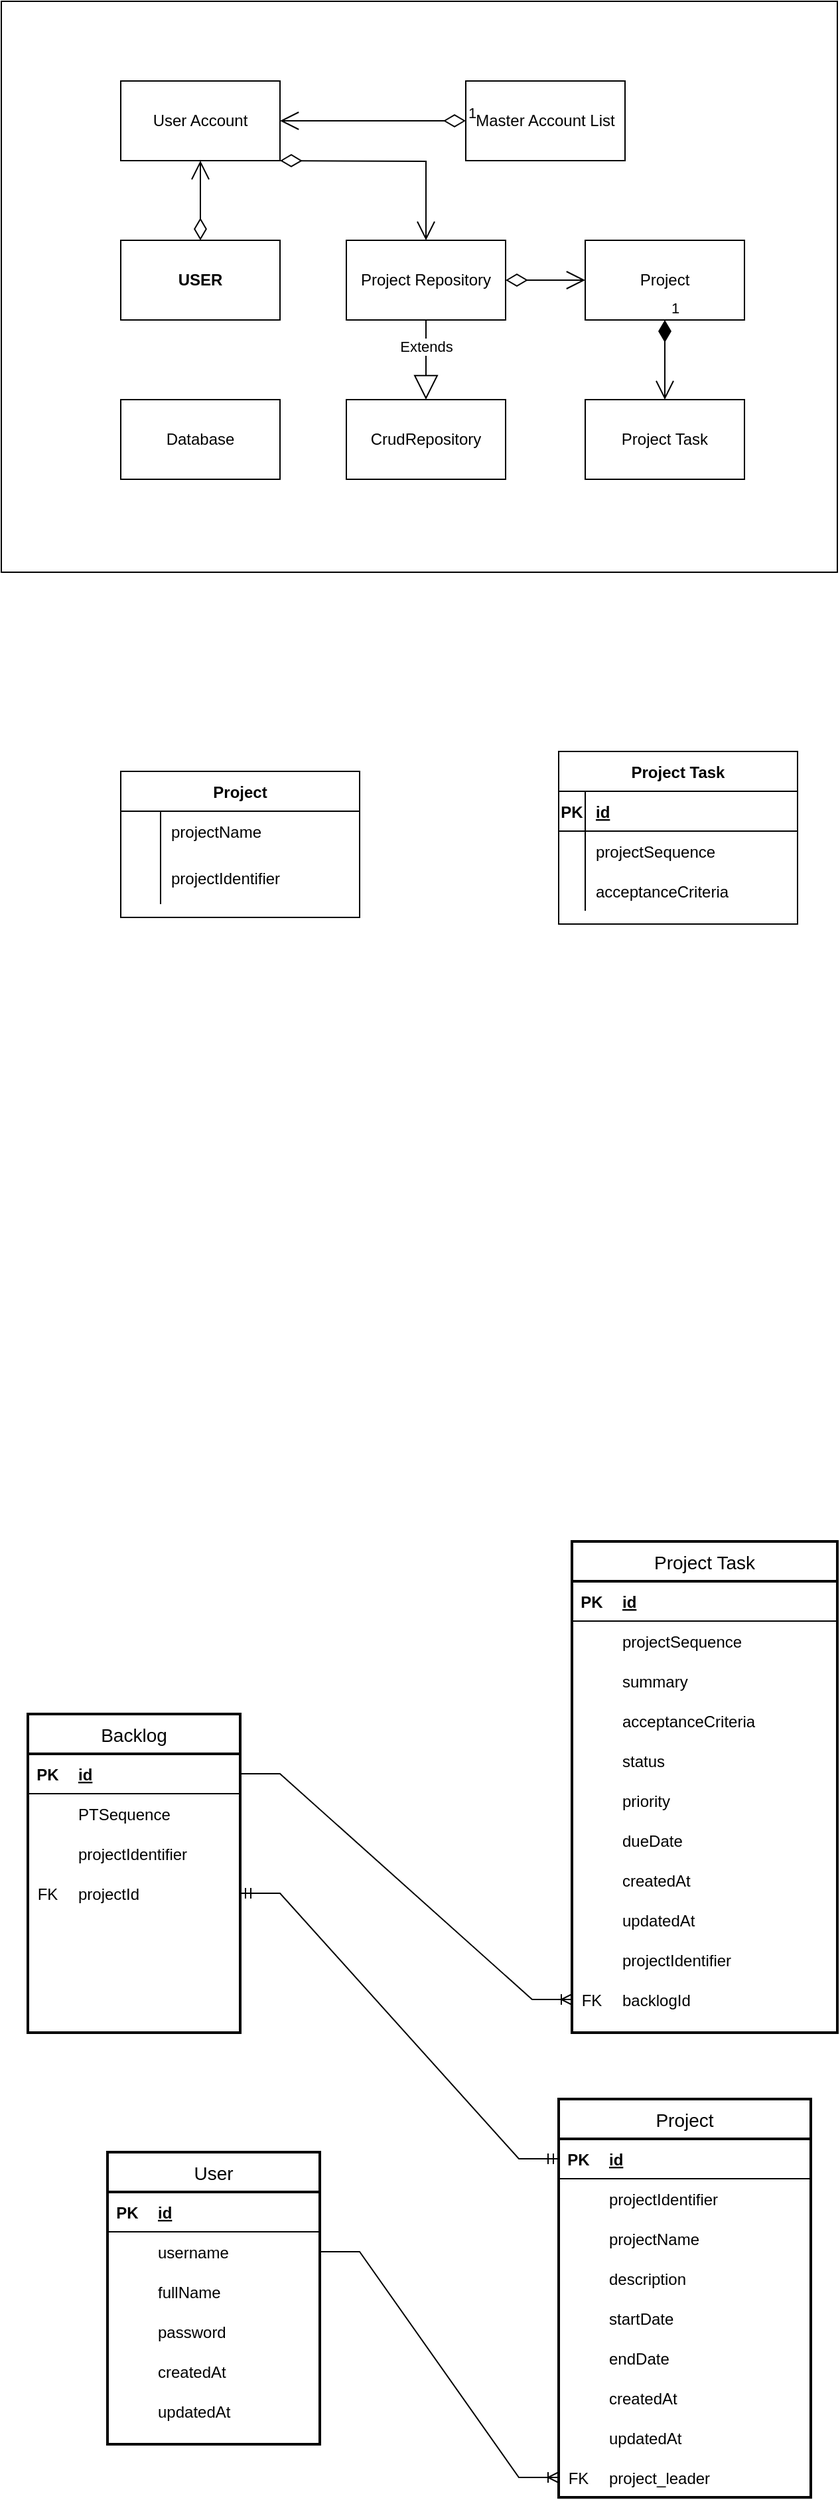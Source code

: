 <mxfile version="15.7.3" type="github">
  <diagram id="AzvWPg0awMvXNOhqUX1V" name="Page-1">
    <mxGraphModel dx="453" dy="780" grid="1" gridSize="10" guides="1" tooltips="1" connect="1" arrows="1" fold="1" page="1" pageScale="1" pageWidth="850" pageHeight="1100" math="0" shadow="0">
      <root>
        <mxCell id="0" />
        <mxCell id="1" parent="0" />
        <mxCell id="7SJsd0M3pE55qgHfErXs-65" value="Project" style="swimlane;childLayout=stackLayout;horizontal=1;startSize=30;horizontalStack=0;rounded=0;fontSize=14;fontStyle=0;strokeWidth=2;resizeParent=0;resizeLast=1;shadow=0;dashed=0;align=center;" parent="1" vertex="1">
          <mxGeometry x="1380" y="1630" width="190" height="300" as="geometry" />
        </mxCell>
        <mxCell id="7SJsd0M3pE55qgHfErXs-67" value="" style="shape=table;startSize=0;container=1;collapsible=1;childLayout=tableLayout;fixedRows=1;rowLines=0;fontStyle=0;align=center;resizeLast=1;strokeColor=none;fillColor=none;" parent="7SJsd0M3pE55qgHfErXs-65" vertex="1">
          <mxGeometry y="30" width="190" height="270" as="geometry" />
        </mxCell>
        <mxCell id="7SJsd0M3pE55qgHfErXs-3" value="" style="shape=partialRectangle;collapsible=0;dropTarget=0;pointerEvents=0;fillColor=none;top=0;left=0;bottom=1;right=0;points=[[0,0.5],[1,0.5]];portConstraint=eastwest;" parent="7SJsd0M3pE55qgHfErXs-67" vertex="1">
          <mxGeometry width="190" height="30" as="geometry" />
        </mxCell>
        <mxCell id="7SJsd0M3pE55qgHfErXs-4" value="PK" style="shape=partialRectangle;connectable=0;fillColor=none;top=0;left=0;bottom=0;right=0;fontStyle=1;overflow=hidden;" parent="7SJsd0M3pE55qgHfErXs-3" vertex="1">
          <mxGeometry width="30" height="30" as="geometry">
            <mxRectangle width="30" height="30" as="alternateBounds" />
          </mxGeometry>
        </mxCell>
        <mxCell id="7SJsd0M3pE55qgHfErXs-5" value="id" style="shape=partialRectangle;connectable=0;fillColor=none;top=0;left=0;bottom=0;right=0;align=left;spacingLeft=6;fontStyle=5;overflow=hidden;" parent="7SJsd0M3pE55qgHfErXs-3" vertex="1">
          <mxGeometry x="30" width="160" height="30" as="geometry">
            <mxRectangle width="160" height="30" as="alternateBounds" />
          </mxGeometry>
        </mxCell>
        <mxCell id="7SJsd0M3pE55qgHfErXs-71" value="" style="shape=partialRectangle;collapsible=0;dropTarget=0;pointerEvents=0;fillColor=none;top=0;left=0;bottom=0;right=0;points=[[0,0.5],[1,0.5]];portConstraint=eastwest;" parent="7SJsd0M3pE55qgHfErXs-67" vertex="1">
          <mxGeometry y="30" width="190" height="30" as="geometry" />
        </mxCell>
        <mxCell id="7SJsd0M3pE55qgHfErXs-72" value="" style="shape=partialRectangle;connectable=0;fillColor=none;top=0;left=0;bottom=0;right=0;editable=1;overflow=hidden;" parent="7SJsd0M3pE55qgHfErXs-71" vertex="1">
          <mxGeometry width="30" height="30" as="geometry">
            <mxRectangle width="30" height="30" as="alternateBounds" />
          </mxGeometry>
        </mxCell>
        <mxCell id="7SJsd0M3pE55qgHfErXs-73" value="projectIdentifier" style="shape=partialRectangle;connectable=0;fillColor=none;top=0;left=0;bottom=0;right=0;align=left;spacingLeft=6;overflow=hidden;" parent="7SJsd0M3pE55qgHfErXs-71" vertex="1">
          <mxGeometry x="30" width="160" height="30" as="geometry">
            <mxRectangle width="160" height="30" as="alternateBounds" />
          </mxGeometry>
        </mxCell>
        <mxCell id="7SJsd0M3pE55qgHfErXs-68" value="" style="shape=partialRectangle;collapsible=0;dropTarget=0;pointerEvents=0;fillColor=none;top=0;left=0;bottom=0;right=0;points=[[0,0.5],[1,0.5]];portConstraint=eastwest;" parent="7SJsd0M3pE55qgHfErXs-67" vertex="1">
          <mxGeometry y="60" width="190" height="30" as="geometry" />
        </mxCell>
        <mxCell id="7SJsd0M3pE55qgHfErXs-69" value="" style="shape=partialRectangle;connectable=0;fillColor=none;top=0;left=0;bottom=0;right=0;editable=1;overflow=hidden;" parent="7SJsd0M3pE55qgHfErXs-68" vertex="1">
          <mxGeometry width="30" height="30" as="geometry">
            <mxRectangle width="30" height="30" as="alternateBounds" />
          </mxGeometry>
        </mxCell>
        <mxCell id="7SJsd0M3pE55qgHfErXs-70" value="projectName" style="shape=partialRectangle;connectable=0;fillColor=none;top=0;left=0;bottom=0;right=0;align=left;spacingLeft=6;overflow=hidden;" parent="7SJsd0M3pE55qgHfErXs-68" vertex="1">
          <mxGeometry x="30" width="160" height="30" as="geometry">
            <mxRectangle width="160" height="30" as="alternateBounds" />
          </mxGeometry>
        </mxCell>
        <mxCell id="7SJsd0M3pE55qgHfErXs-12" value="" style="shape=partialRectangle;collapsible=0;dropTarget=0;pointerEvents=0;fillColor=none;top=0;left=0;bottom=0;right=0;points=[[0,0.5],[1,0.5]];portConstraint=eastwest;" parent="7SJsd0M3pE55qgHfErXs-67" vertex="1">
          <mxGeometry y="90" width="190" height="30" as="geometry" />
        </mxCell>
        <mxCell id="7SJsd0M3pE55qgHfErXs-13" value="" style="shape=partialRectangle;connectable=0;fillColor=none;top=0;left=0;bottom=0;right=0;editable=1;overflow=hidden;" parent="7SJsd0M3pE55qgHfErXs-12" vertex="1">
          <mxGeometry width="30" height="30" as="geometry">
            <mxRectangle width="30" height="30" as="alternateBounds" />
          </mxGeometry>
        </mxCell>
        <mxCell id="7SJsd0M3pE55qgHfErXs-14" value="description" style="shape=partialRectangle;connectable=0;fillColor=none;top=0;left=0;bottom=0;right=0;align=left;spacingLeft=6;overflow=hidden;" parent="7SJsd0M3pE55qgHfErXs-12" vertex="1">
          <mxGeometry x="30" width="160" height="30" as="geometry">
            <mxRectangle width="160" height="30" as="alternateBounds" />
          </mxGeometry>
        </mxCell>
        <mxCell id="7SJsd0M3pE55qgHfErXs-15" value="" style="shape=partialRectangle;collapsible=0;dropTarget=0;pointerEvents=0;fillColor=none;top=0;left=0;bottom=0;right=0;points=[[0,0.5],[1,0.5]];portConstraint=eastwest;" parent="7SJsd0M3pE55qgHfErXs-67" vertex="1">
          <mxGeometry y="120" width="190" height="30" as="geometry" />
        </mxCell>
        <mxCell id="7SJsd0M3pE55qgHfErXs-16" value="" style="shape=partialRectangle;connectable=0;fillColor=none;top=0;left=0;bottom=0;right=0;editable=1;overflow=hidden;" parent="7SJsd0M3pE55qgHfErXs-15" vertex="1">
          <mxGeometry width="30" height="30" as="geometry">
            <mxRectangle width="30" height="30" as="alternateBounds" />
          </mxGeometry>
        </mxCell>
        <mxCell id="7SJsd0M3pE55qgHfErXs-17" value="startDate" style="shape=partialRectangle;connectable=0;fillColor=none;top=0;left=0;bottom=0;right=0;align=left;spacingLeft=6;overflow=hidden;" parent="7SJsd0M3pE55qgHfErXs-15" vertex="1">
          <mxGeometry x="30" width="160" height="30" as="geometry">
            <mxRectangle width="160" height="30" as="alternateBounds" />
          </mxGeometry>
        </mxCell>
        <mxCell id="7SJsd0M3pE55qgHfErXs-18" value="" style="shape=partialRectangle;collapsible=0;dropTarget=0;pointerEvents=0;fillColor=none;top=0;left=0;bottom=0;right=0;points=[[0,0.5],[1,0.5]];portConstraint=eastwest;" parent="7SJsd0M3pE55qgHfErXs-67" vertex="1">
          <mxGeometry y="150" width="190" height="30" as="geometry" />
        </mxCell>
        <mxCell id="7SJsd0M3pE55qgHfErXs-19" value="" style="shape=partialRectangle;connectable=0;fillColor=none;top=0;left=0;bottom=0;right=0;editable=1;overflow=hidden;" parent="7SJsd0M3pE55qgHfErXs-18" vertex="1">
          <mxGeometry width="30" height="30" as="geometry">
            <mxRectangle width="30" height="30" as="alternateBounds" />
          </mxGeometry>
        </mxCell>
        <mxCell id="7SJsd0M3pE55qgHfErXs-20" value="endDate" style="shape=partialRectangle;connectable=0;fillColor=none;top=0;left=0;bottom=0;right=0;align=left;spacingLeft=6;overflow=hidden;" parent="7SJsd0M3pE55qgHfErXs-18" vertex="1">
          <mxGeometry x="30" width="160" height="30" as="geometry">
            <mxRectangle width="160" height="30" as="alternateBounds" />
          </mxGeometry>
        </mxCell>
        <mxCell id="7SJsd0M3pE55qgHfErXs-21" value="" style="shape=partialRectangle;collapsible=0;dropTarget=0;pointerEvents=0;fillColor=none;top=0;left=0;bottom=0;right=0;points=[[0,0.5],[1,0.5]];portConstraint=eastwest;" parent="7SJsd0M3pE55qgHfErXs-67" vertex="1">
          <mxGeometry y="180" width="190" height="30" as="geometry" />
        </mxCell>
        <mxCell id="7SJsd0M3pE55qgHfErXs-22" value="" style="shape=partialRectangle;connectable=0;fillColor=none;top=0;left=0;bottom=0;right=0;editable=1;overflow=hidden;" parent="7SJsd0M3pE55qgHfErXs-21" vertex="1">
          <mxGeometry width="30" height="30" as="geometry">
            <mxRectangle width="30" height="30" as="alternateBounds" />
          </mxGeometry>
        </mxCell>
        <mxCell id="7SJsd0M3pE55qgHfErXs-23" value="createdAt" style="shape=partialRectangle;connectable=0;fillColor=none;top=0;left=0;bottom=0;right=0;align=left;spacingLeft=6;overflow=hidden;" parent="7SJsd0M3pE55qgHfErXs-21" vertex="1">
          <mxGeometry x="30" width="160" height="30" as="geometry">
            <mxRectangle width="160" height="30" as="alternateBounds" />
          </mxGeometry>
        </mxCell>
        <mxCell id="7SJsd0M3pE55qgHfErXs-24" value="" style="shape=partialRectangle;collapsible=0;dropTarget=0;pointerEvents=0;fillColor=none;top=0;left=0;bottom=0;right=0;points=[[0,0.5],[1,0.5]];portConstraint=eastwest;" parent="7SJsd0M3pE55qgHfErXs-67" vertex="1">
          <mxGeometry y="210" width="190" height="30" as="geometry" />
        </mxCell>
        <mxCell id="7SJsd0M3pE55qgHfErXs-25" value="" style="shape=partialRectangle;connectable=0;fillColor=none;top=0;left=0;bottom=0;right=0;editable=1;overflow=hidden;" parent="7SJsd0M3pE55qgHfErXs-24" vertex="1">
          <mxGeometry width="30" height="30" as="geometry">
            <mxRectangle width="30" height="30" as="alternateBounds" />
          </mxGeometry>
        </mxCell>
        <mxCell id="7SJsd0M3pE55qgHfErXs-26" value="updatedAt" style="shape=partialRectangle;connectable=0;fillColor=none;top=0;left=0;bottom=0;right=0;align=left;spacingLeft=6;overflow=hidden;" parent="7SJsd0M3pE55qgHfErXs-24" vertex="1">
          <mxGeometry x="30" width="160" height="30" as="geometry">
            <mxRectangle width="160" height="30" as="alternateBounds" />
          </mxGeometry>
        </mxCell>
        <mxCell id="7SJsd0M3pE55qgHfErXs-136" value="" style="shape=partialRectangle;collapsible=0;dropTarget=0;pointerEvents=0;fillColor=none;top=0;left=0;bottom=0;right=0;points=[[0,0.5],[1,0.5]];portConstraint=eastwest;rounded=0;" parent="7SJsd0M3pE55qgHfErXs-67" vertex="1">
          <mxGeometry y="240" width="190" height="30" as="geometry" />
        </mxCell>
        <mxCell id="7SJsd0M3pE55qgHfErXs-137" value="FK" style="shape=partialRectangle;connectable=0;fillColor=none;top=0;left=0;bottom=0;right=0;editable=1;overflow=hidden;rounded=0;" parent="7SJsd0M3pE55qgHfErXs-136" vertex="1">
          <mxGeometry width="30" height="30" as="geometry">
            <mxRectangle width="30" height="30" as="alternateBounds" />
          </mxGeometry>
        </mxCell>
        <mxCell id="7SJsd0M3pE55qgHfErXs-138" value="project_leader" style="shape=partialRectangle;connectable=0;fillColor=none;top=0;left=0;bottom=0;right=0;align=left;spacingLeft=6;overflow=hidden;rounded=0;" parent="7SJsd0M3pE55qgHfErXs-136" vertex="1">
          <mxGeometry x="30" width="160" height="30" as="geometry">
            <mxRectangle width="160" height="30" as="alternateBounds" />
          </mxGeometry>
        </mxCell>
        <mxCell id="7SJsd0M3pE55qgHfErXs-74" value="Project Task" style="swimlane;childLayout=stackLayout;horizontal=1;startSize=30;horizontalStack=0;rounded=0;fontSize=14;fontStyle=0;strokeWidth=2;resizeParent=0;resizeLast=1;shadow=0;dashed=0;align=center;" parent="1" vertex="1">
          <mxGeometry x="1390" y="1210" width="200" height="370" as="geometry" />
        </mxCell>
        <mxCell id="7SJsd0M3pE55qgHfErXs-120" value="" style="shape=partialRectangle;collapsible=0;dropTarget=0;pointerEvents=0;fillColor=none;top=0;left=0;bottom=1;right=0;points=[[0,0.5],[1,0.5]];portConstraint=eastwest;" parent="7SJsd0M3pE55qgHfErXs-74" vertex="1">
          <mxGeometry y="30" width="200" height="30" as="geometry" />
        </mxCell>
        <mxCell id="7SJsd0M3pE55qgHfErXs-121" value="PK" style="shape=partialRectangle;connectable=0;fillColor=none;top=0;left=0;bottom=0;right=0;fontStyle=1;overflow=hidden;" parent="7SJsd0M3pE55qgHfErXs-120" vertex="1">
          <mxGeometry width="30" height="30" as="geometry">
            <mxRectangle width="30" height="30" as="alternateBounds" />
          </mxGeometry>
        </mxCell>
        <mxCell id="7SJsd0M3pE55qgHfErXs-122" value="id" style="shape=partialRectangle;connectable=0;fillColor=none;top=0;left=0;bottom=0;right=0;align=left;spacingLeft=6;fontStyle=5;overflow=hidden;" parent="7SJsd0M3pE55qgHfErXs-120" vertex="1">
          <mxGeometry x="30" width="160" height="30" as="geometry">
            <mxRectangle width="160" height="30" as="alternateBounds" />
          </mxGeometry>
        </mxCell>
        <mxCell id="7SJsd0M3pE55qgHfErXs-76" value="" style="shape=table;startSize=0;container=1;collapsible=1;childLayout=tableLayout;fixedRows=1;rowLines=0;fontStyle=0;align=center;resizeLast=1;strokeColor=none;fillColor=none;" parent="7SJsd0M3pE55qgHfErXs-74" vertex="1">
          <mxGeometry y="60" width="200" height="310" as="geometry" />
        </mxCell>
        <mxCell id="7SJsd0M3pE55qgHfErXs-77" value="" style="shape=partialRectangle;collapsible=0;dropTarget=0;pointerEvents=0;fillColor=none;top=0;left=0;bottom=0;right=0;points=[[0,0.5],[1,0.5]];portConstraint=eastwest;" parent="7SJsd0M3pE55qgHfErXs-76" vertex="1">
          <mxGeometry width="200" height="30" as="geometry" />
        </mxCell>
        <mxCell id="7SJsd0M3pE55qgHfErXs-78" value="" style="shape=partialRectangle;connectable=0;fillColor=none;top=0;left=0;bottom=0;right=0;editable=1;overflow=hidden;" parent="7SJsd0M3pE55qgHfErXs-77" vertex="1">
          <mxGeometry width="30" height="30" as="geometry">
            <mxRectangle width="30" height="30" as="alternateBounds" />
          </mxGeometry>
        </mxCell>
        <mxCell id="7SJsd0M3pE55qgHfErXs-79" value="projectSequence" style="shape=partialRectangle;connectable=0;fillColor=none;top=0;left=0;bottom=0;right=0;align=left;spacingLeft=6;overflow=hidden;" parent="7SJsd0M3pE55qgHfErXs-77" vertex="1">
          <mxGeometry x="30" width="170" height="30" as="geometry">
            <mxRectangle width="170" height="30" as="alternateBounds" />
          </mxGeometry>
        </mxCell>
        <mxCell id="7SJsd0M3pE55qgHfErXs-34" value="" style="shape=partialRectangle;collapsible=0;dropTarget=0;pointerEvents=0;fillColor=none;top=0;left=0;bottom=0;right=0;points=[[0,0.5],[1,0.5]];portConstraint=eastwest;" parent="7SJsd0M3pE55qgHfErXs-76" vertex="1">
          <mxGeometry y="30" width="200" height="30" as="geometry" />
        </mxCell>
        <mxCell id="7SJsd0M3pE55qgHfErXs-35" value="" style="shape=partialRectangle;connectable=0;fillColor=none;top=0;left=0;bottom=0;right=0;editable=1;overflow=hidden;" parent="7SJsd0M3pE55qgHfErXs-34" vertex="1">
          <mxGeometry width="30" height="30" as="geometry">
            <mxRectangle width="30" height="30" as="alternateBounds" />
          </mxGeometry>
        </mxCell>
        <mxCell id="7SJsd0M3pE55qgHfErXs-36" value="summary" style="shape=partialRectangle;connectable=0;fillColor=none;top=0;left=0;bottom=0;right=0;align=left;spacingLeft=6;overflow=hidden;" parent="7SJsd0M3pE55qgHfErXs-34" vertex="1">
          <mxGeometry x="30" width="170" height="30" as="geometry">
            <mxRectangle width="170" height="30" as="alternateBounds" />
          </mxGeometry>
        </mxCell>
        <mxCell id="7SJsd0M3pE55qgHfErXs-37" value="" style="shape=partialRectangle;collapsible=0;dropTarget=0;pointerEvents=0;fillColor=none;top=0;left=0;bottom=0;right=0;points=[[0,0.5],[1,0.5]];portConstraint=eastwest;" parent="7SJsd0M3pE55qgHfErXs-76" vertex="1">
          <mxGeometry y="60" width="200" height="30" as="geometry" />
        </mxCell>
        <mxCell id="7SJsd0M3pE55qgHfErXs-38" value="" style="shape=partialRectangle;connectable=0;fillColor=none;top=0;left=0;bottom=0;right=0;editable=1;overflow=hidden;" parent="7SJsd0M3pE55qgHfErXs-37" vertex="1">
          <mxGeometry width="30" height="30" as="geometry">
            <mxRectangle width="30" height="30" as="alternateBounds" />
          </mxGeometry>
        </mxCell>
        <mxCell id="7SJsd0M3pE55qgHfErXs-39" value="acceptanceCriteria" style="shape=partialRectangle;connectable=0;fillColor=none;top=0;left=0;bottom=0;right=0;align=left;spacingLeft=6;overflow=hidden;" parent="7SJsd0M3pE55qgHfErXs-37" vertex="1">
          <mxGeometry x="30" width="170" height="30" as="geometry">
            <mxRectangle width="170" height="30" as="alternateBounds" />
          </mxGeometry>
        </mxCell>
        <mxCell id="7SJsd0M3pE55qgHfErXs-40" value="" style="shape=partialRectangle;collapsible=0;dropTarget=0;pointerEvents=0;fillColor=none;top=0;left=0;bottom=0;right=0;points=[[0,0.5],[1,0.5]];portConstraint=eastwest;" parent="7SJsd0M3pE55qgHfErXs-76" vertex="1">
          <mxGeometry y="90" width="200" height="30" as="geometry" />
        </mxCell>
        <mxCell id="7SJsd0M3pE55qgHfErXs-41" value="" style="shape=partialRectangle;connectable=0;fillColor=none;top=0;left=0;bottom=0;right=0;editable=1;overflow=hidden;" parent="7SJsd0M3pE55qgHfErXs-40" vertex="1">
          <mxGeometry width="30" height="30" as="geometry">
            <mxRectangle width="30" height="30" as="alternateBounds" />
          </mxGeometry>
        </mxCell>
        <mxCell id="7SJsd0M3pE55qgHfErXs-42" value="status" style="shape=partialRectangle;connectable=0;fillColor=none;top=0;left=0;bottom=0;right=0;align=left;spacingLeft=6;overflow=hidden;" parent="7SJsd0M3pE55qgHfErXs-40" vertex="1">
          <mxGeometry x="30" width="170" height="30" as="geometry">
            <mxRectangle width="170" height="30" as="alternateBounds" />
          </mxGeometry>
        </mxCell>
        <mxCell id="7SJsd0M3pE55qgHfErXs-43" value="" style="shape=partialRectangle;collapsible=0;dropTarget=0;pointerEvents=0;fillColor=none;top=0;left=0;bottom=0;right=0;points=[[0,0.5],[1,0.5]];portConstraint=eastwest;" parent="7SJsd0M3pE55qgHfErXs-76" vertex="1">
          <mxGeometry y="120" width="200" height="30" as="geometry" />
        </mxCell>
        <mxCell id="7SJsd0M3pE55qgHfErXs-44" value="" style="shape=partialRectangle;connectable=0;fillColor=none;top=0;left=0;bottom=0;right=0;editable=1;overflow=hidden;" parent="7SJsd0M3pE55qgHfErXs-43" vertex="1">
          <mxGeometry width="30" height="30" as="geometry">
            <mxRectangle width="30" height="30" as="alternateBounds" />
          </mxGeometry>
        </mxCell>
        <mxCell id="7SJsd0M3pE55qgHfErXs-45" value="priority" style="shape=partialRectangle;connectable=0;fillColor=none;top=0;left=0;bottom=0;right=0;align=left;spacingLeft=6;overflow=hidden;" parent="7SJsd0M3pE55qgHfErXs-43" vertex="1">
          <mxGeometry x="30" width="170" height="30" as="geometry">
            <mxRectangle width="170" height="30" as="alternateBounds" />
          </mxGeometry>
        </mxCell>
        <mxCell id="7SJsd0M3pE55qgHfErXs-46" value="" style="shape=partialRectangle;collapsible=0;dropTarget=0;pointerEvents=0;fillColor=none;top=0;left=0;bottom=0;right=0;points=[[0,0.5],[1,0.5]];portConstraint=eastwest;" parent="7SJsd0M3pE55qgHfErXs-76" vertex="1">
          <mxGeometry y="150" width="200" height="30" as="geometry" />
        </mxCell>
        <mxCell id="7SJsd0M3pE55qgHfErXs-47" value="" style="shape=partialRectangle;connectable=0;fillColor=none;top=0;left=0;bottom=0;right=0;editable=1;overflow=hidden;" parent="7SJsd0M3pE55qgHfErXs-46" vertex="1">
          <mxGeometry width="30" height="30" as="geometry">
            <mxRectangle width="30" height="30" as="alternateBounds" />
          </mxGeometry>
        </mxCell>
        <mxCell id="7SJsd0M3pE55qgHfErXs-48" value="dueDate" style="shape=partialRectangle;connectable=0;fillColor=none;top=0;left=0;bottom=0;right=0;align=left;spacingLeft=6;overflow=hidden;" parent="7SJsd0M3pE55qgHfErXs-46" vertex="1">
          <mxGeometry x="30" width="170" height="30" as="geometry">
            <mxRectangle width="170" height="30" as="alternateBounds" />
          </mxGeometry>
        </mxCell>
        <mxCell id="7SJsd0M3pE55qgHfErXs-50" value="" style="shape=partialRectangle;collapsible=0;dropTarget=0;pointerEvents=0;fillColor=none;top=0;left=0;bottom=0;right=0;points=[[0,0.5],[1,0.5]];portConstraint=eastwest;" parent="7SJsd0M3pE55qgHfErXs-76" vertex="1">
          <mxGeometry y="180" width="200" height="30" as="geometry" />
        </mxCell>
        <mxCell id="7SJsd0M3pE55qgHfErXs-51" value="" style="shape=partialRectangle;connectable=0;fillColor=none;top=0;left=0;bottom=0;right=0;editable=1;overflow=hidden;" parent="7SJsd0M3pE55qgHfErXs-50" vertex="1">
          <mxGeometry width="30" height="30" as="geometry">
            <mxRectangle width="30" height="30" as="alternateBounds" />
          </mxGeometry>
        </mxCell>
        <mxCell id="7SJsd0M3pE55qgHfErXs-52" value="createdAt" style="shape=partialRectangle;connectable=0;fillColor=none;top=0;left=0;bottom=0;right=0;align=left;spacingLeft=6;overflow=hidden;" parent="7SJsd0M3pE55qgHfErXs-50" vertex="1">
          <mxGeometry x="30" width="170" height="30" as="geometry">
            <mxRectangle width="170" height="30" as="alternateBounds" />
          </mxGeometry>
        </mxCell>
        <mxCell id="7SJsd0M3pE55qgHfErXs-53" value="" style="shape=partialRectangle;collapsible=0;dropTarget=0;pointerEvents=0;fillColor=none;top=0;left=0;bottom=0;right=0;points=[[0,0.5],[1,0.5]];portConstraint=eastwest;" parent="7SJsd0M3pE55qgHfErXs-76" vertex="1">
          <mxGeometry y="210" width="200" height="30" as="geometry" />
        </mxCell>
        <mxCell id="7SJsd0M3pE55qgHfErXs-54" value="" style="shape=partialRectangle;connectable=0;fillColor=none;top=0;left=0;bottom=0;right=0;editable=1;overflow=hidden;" parent="7SJsd0M3pE55qgHfErXs-53" vertex="1">
          <mxGeometry width="30" height="30" as="geometry">
            <mxRectangle width="30" height="30" as="alternateBounds" />
          </mxGeometry>
        </mxCell>
        <mxCell id="7SJsd0M3pE55qgHfErXs-55" value="updatedAt" style="shape=partialRectangle;connectable=0;fillColor=none;top=0;left=0;bottom=0;right=0;align=left;spacingLeft=6;overflow=hidden;" parent="7SJsd0M3pE55qgHfErXs-53" vertex="1">
          <mxGeometry x="30" width="170" height="30" as="geometry">
            <mxRectangle width="170" height="30" as="alternateBounds" />
          </mxGeometry>
        </mxCell>
        <mxCell id="7SJsd0M3pE55qgHfErXs-59" value="" style="shape=partialRectangle;collapsible=0;dropTarget=0;pointerEvents=0;fillColor=none;top=0;left=0;bottom=0;right=0;points=[[0,0.5],[1,0.5]];portConstraint=eastwest;" parent="7SJsd0M3pE55qgHfErXs-76" vertex="1">
          <mxGeometry y="240" width="200" height="30" as="geometry" />
        </mxCell>
        <mxCell id="7SJsd0M3pE55qgHfErXs-60" value="" style="shape=partialRectangle;connectable=0;fillColor=none;top=0;left=0;bottom=0;right=0;editable=1;overflow=hidden;" parent="7SJsd0M3pE55qgHfErXs-59" vertex="1">
          <mxGeometry width="30" height="30" as="geometry">
            <mxRectangle width="30" height="30" as="alternateBounds" />
          </mxGeometry>
        </mxCell>
        <mxCell id="7SJsd0M3pE55qgHfErXs-61" value="projectIdentifier" style="shape=partialRectangle;connectable=0;fillColor=none;top=0;left=0;bottom=0;right=0;align=left;spacingLeft=6;overflow=hidden;" parent="7SJsd0M3pE55qgHfErXs-59" vertex="1">
          <mxGeometry x="30" width="170" height="30" as="geometry">
            <mxRectangle width="170" height="30" as="alternateBounds" />
          </mxGeometry>
        </mxCell>
        <mxCell id="7SJsd0M3pE55qgHfErXs-62" value="" style="shape=partialRectangle;collapsible=0;dropTarget=0;pointerEvents=0;fillColor=none;top=0;left=0;bottom=0;right=0;points=[[0,0.5],[1,0.5]];portConstraint=eastwest;" parent="7SJsd0M3pE55qgHfErXs-76" vertex="1">
          <mxGeometry y="270" width="200" height="30" as="geometry" />
        </mxCell>
        <mxCell id="7SJsd0M3pE55qgHfErXs-63" value="FK" style="shape=partialRectangle;connectable=0;fillColor=none;top=0;left=0;bottom=0;right=0;editable=1;overflow=hidden;" parent="7SJsd0M3pE55qgHfErXs-62" vertex="1">
          <mxGeometry width="30" height="30" as="geometry">
            <mxRectangle width="30" height="30" as="alternateBounds" />
          </mxGeometry>
        </mxCell>
        <mxCell id="7SJsd0M3pE55qgHfErXs-64" value="backlogId" style="shape=partialRectangle;connectable=0;fillColor=none;top=0;left=0;bottom=0;right=0;align=left;spacingLeft=6;overflow=hidden;" parent="7SJsd0M3pE55qgHfErXs-62" vertex="1">
          <mxGeometry x="30" width="170" height="30" as="geometry">
            <mxRectangle width="170" height="30" as="alternateBounds" />
          </mxGeometry>
        </mxCell>
        <mxCell id="7SJsd0M3pE55qgHfErXs-83" value="User" style="swimlane;childLayout=stackLayout;horizontal=1;startSize=30;horizontalStack=0;rounded=0;fontSize=14;fontStyle=0;strokeWidth=2;resizeParent=0;resizeLast=1;shadow=0;dashed=0;align=center;swimlaneLine=1;" parent="1" vertex="1">
          <mxGeometry x="1040" y="1670" width="160" height="220" as="geometry" />
        </mxCell>
        <mxCell id="7SJsd0M3pE55qgHfErXs-126" value="" style="shape=partialRectangle;collapsible=0;dropTarget=0;pointerEvents=0;fillColor=none;top=0;left=0;bottom=1;right=0;points=[[0,0.5],[1,0.5]];portConstraint=eastwest;" parent="7SJsd0M3pE55qgHfErXs-83" vertex="1">
          <mxGeometry y="30" width="160" height="30" as="geometry" />
        </mxCell>
        <mxCell id="7SJsd0M3pE55qgHfErXs-127" value="PK" style="shape=partialRectangle;connectable=0;fillColor=none;top=0;left=0;bottom=0;right=0;fontStyle=1;overflow=hidden;" parent="7SJsd0M3pE55qgHfErXs-126" vertex="1">
          <mxGeometry width="30" height="30" as="geometry">
            <mxRectangle width="30" height="30" as="alternateBounds" />
          </mxGeometry>
        </mxCell>
        <mxCell id="7SJsd0M3pE55qgHfErXs-128" value="id" style="shape=partialRectangle;connectable=0;fillColor=none;top=0;left=0;bottom=0;right=0;align=left;spacingLeft=6;fontStyle=5;overflow=hidden;" parent="7SJsd0M3pE55qgHfErXs-126" vertex="1">
          <mxGeometry x="30" width="160" height="30" as="geometry">
            <mxRectangle width="160" height="30" as="alternateBounds" />
          </mxGeometry>
        </mxCell>
        <mxCell id="7SJsd0M3pE55qgHfErXs-85" value="" style="shape=table;startSize=0;container=1;collapsible=1;childLayout=tableLayout;fixedRows=1;rowLines=0;fontStyle=0;align=center;resizeLast=1;strokeColor=none;fillColor=none;" parent="7SJsd0M3pE55qgHfErXs-83" vertex="1">
          <mxGeometry y="60" width="160" height="160" as="geometry" />
        </mxCell>
        <mxCell id="7SJsd0M3pE55qgHfErXs-86" value="" style="shape=partialRectangle;collapsible=0;dropTarget=0;pointerEvents=0;fillColor=none;top=0;left=0;bottom=0;right=0;points=[[0,0.5],[1,0.5]];portConstraint=eastwest;" parent="7SJsd0M3pE55qgHfErXs-85" vertex="1">
          <mxGeometry width="160" height="30" as="geometry" />
        </mxCell>
        <mxCell id="7SJsd0M3pE55qgHfErXs-87" value="" style="shape=partialRectangle;connectable=0;fillColor=none;top=0;left=0;bottom=0;right=0;editable=1;overflow=hidden;" parent="7SJsd0M3pE55qgHfErXs-86" vertex="1">
          <mxGeometry width="30" height="30" as="geometry">
            <mxRectangle width="30" height="30" as="alternateBounds" />
          </mxGeometry>
        </mxCell>
        <mxCell id="7SJsd0M3pE55qgHfErXs-88" value="username" style="shape=partialRectangle;connectable=0;fillColor=none;top=0;left=0;bottom=0;right=0;align=left;spacingLeft=6;overflow=hidden;" parent="7SJsd0M3pE55qgHfErXs-86" vertex="1">
          <mxGeometry x="30" width="130" height="30" as="geometry">
            <mxRectangle width="130" height="30" as="alternateBounds" />
          </mxGeometry>
        </mxCell>
        <mxCell id="7SJsd0M3pE55qgHfErXs-90" value="" style="shape=partialRectangle;collapsible=0;dropTarget=0;pointerEvents=0;fillColor=none;top=0;left=0;bottom=0;right=0;points=[[0,0.5],[1,0.5]];portConstraint=eastwest;" parent="7SJsd0M3pE55qgHfErXs-85" vertex="1">
          <mxGeometry y="30" width="160" height="30" as="geometry" />
        </mxCell>
        <mxCell id="7SJsd0M3pE55qgHfErXs-91" value="" style="shape=partialRectangle;connectable=0;fillColor=none;top=0;left=0;bottom=0;right=0;editable=1;overflow=hidden;" parent="7SJsd0M3pE55qgHfErXs-90" vertex="1">
          <mxGeometry width="30" height="30" as="geometry">
            <mxRectangle width="30" height="30" as="alternateBounds" />
          </mxGeometry>
        </mxCell>
        <mxCell id="7SJsd0M3pE55qgHfErXs-92" value="fullName" style="shape=partialRectangle;connectable=0;fillColor=none;top=0;left=0;bottom=0;right=0;align=left;spacingLeft=6;overflow=hidden;" parent="7SJsd0M3pE55qgHfErXs-90" vertex="1">
          <mxGeometry x="30" width="130" height="30" as="geometry">
            <mxRectangle width="130" height="30" as="alternateBounds" />
          </mxGeometry>
        </mxCell>
        <mxCell id="7SJsd0M3pE55qgHfErXs-93" value="" style="shape=partialRectangle;collapsible=0;dropTarget=0;pointerEvents=0;fillColor=none;top=0;left=0;bottom=0;right=0;points=[[0,0.5],[1,0.5]];portConstraint=eastwest;" parent="7SJsd0M3pE55qgHfErXs-85" vertex="1">
          <mxGeometry y="60" width="160" height="30" as="geometry" />
        </mxCell>
        <mxCell id="7SJsd0M3pE55qgHfErXs-94" value="" style="shape=partialRectangle;connectable=0;fillColor=none;top=0;left=0;bottom=0;right=0;editable=1;overflow=hidden;" parent="7SJsd0M3pE55qgHfErXs-93" vertex="1">
          <mxGeometry width="30" height="30" as="geometry">
            <mxRectangle width="30" height="30" as="alternateBounds" />
          </mxGeometry>
        </mxCell>
        <mxCell id="7SJsd0M3pE55qgHfErXs-95" value="password" style="shape=partialRectangle;connectable=0;fillColor=none;top=0;left=0;bottom=0;right=0;align=left;spacingLeft=6;overflow=hidden;" parent="7SJsd0M3pE55qgHfErXs-93" vertex="1">
          <mxGeometry x="30" width="130" height="30" as="geometry">
            <mxRectangle width="130" height="30" as="alternateBounds" />
          </mxGeometry>
        </mxCell>
        <mxCell id="7SJsd0M3pE55qgHfErXs-96" value="" style="shape=partialRectangle;collapsible=0;dropTarget=0;pointerEvents=0;fillColor=none;top=0;left=0;bottom=0;right=0;points=[[0,0.5],[1,0.5]];portConstraint=eastwest;" parent="7SJsd0M3pE55qgHfErXs-85" vertex="1">
          <mxGeometry y="90" width="160" height="30" as="geometry" />
        </mxCell>
        <mxCell id="7SJsd0M3pE55qgHfErXs-97" value="" style="shape=partialRectangle;connectable=0;fillColor=none;top=0;left=0;bottom=0;right=0;editable=1;overflow=hidden;" parent="7SJsd0M3pE55qgHfErXs-96" vertex="1">
          <mxGeometry width="30" height="30" as="geometry">
            <mxRectangle width="30" height="30" as="alternateBounds" />
          </mxGeometry>
        </mxCell>
        <mxCell id="7SJsd0M3pE55qgHfErXs-98" value="createdAt" style="shape=partialRectangle;connectable=0;fillColor=none;top=0;left=0;bottom=0;right=0;align=left;spacingLeft=6;overflow=hidden;" parent="7SJsd0M3pE55qgHfErXs-96" vertex="1">
          <mxGeometry x="30" width="130" height="30" as="geometry">
            <mxRectangle width="130" height="30" as="alternateBounds" />
          </mxGeometry>
        </mxCell>
        <mxCell id="7SJsd0M3pE55qgHfErXs-99" value="" style="shape=partialRectangle;collapsible=0;dropTarget=0;pointerEvents=0;fillColor=none;top=0;left=0;bottom=0;right=0;points=[[0,0.5],[1,0.5]];portConstraint=eastwest;" parent="7SJsd0M3pE55qgHfErXs-85" vertex="1">
          <mxGeometry y="120" width="160" height="30" as="geometry" />
        </mxCell>
        <mxCell id="7SJsd0M3pE55qgHfErXs-100" value="" style="shape=partialRectangle;connectable=0;fillColor=none;top=0;left=0;bottom=0;right=0;editable=1;overflow=hidden;" parent="7SJsd0M3pE55qgHfErXs-99" vertex="1">
          <mxGeometry width="30" height="30" as="geometry">
            <mxRectangle width="30" height="30" as="alternateBounds" />
          </mxGeometry>
        </mxCell>
        <mxCell id="7SJsd0M3pE55qgHfErXs-101" value="updatedAt" style="shape=partialRectangle;connectable=0;fillColor=none;top=0;left=0;bottom=0;right=0;align=left;spacingLeft=6;overflow=hidden;" parent="7SJsd0M3pE55qgHfErXs-99" vertex="1">
          <mxGeometry x="30" width="130" height="30" as="geometry">
            <mxRectangle width="130" height="30" as="alternateBounds" />
          </mxGeometry>
        </mxCell>
        <mxCell id="7SJsd0M3pE55qgHfErXs-102" value="Backlog" style="swimlane;childLayout=stackLayout;horizontal=1;startSize=30;horizontalStack=0;rounded=0;fontSize=14;fontStyle=0;strokeWidth=2;resizeParent=0;resizeLast=1;shadow=0;dashed=0;align=center;" parent="1" vertex="1">
          <mxGeometry x="980" y="1340" width="160" height="240" as="geometry" />
        </mxCell>
        <mxCell id="7SJsd0M3pE55qgHfErXs-123" value="" style="shape=partialRectangle;collapsible=0;dropTarget=0;pointerEvents=0;fillColor=none;top=0;left=0;bottom=1;right=0;points=[[0,0.5],[1,0.5]];portConstraint=eastwest;" parent="7SJsd0M3pE55qgHfErXs-102" vertex="1">
          <mxGeometry y="30" width="160" height="30" as="geometry" />
        </mxCell>
        <mxCell id="7SJsd0M3pE55qgHfErXs-124" value="PK" style="shape=partialRectangle;connectable=0;fillColor=none;top=0;left=0;bottom=0;right=0;fontStyle=1;overflow=hidden;" parent="7SJsd0M3pE55qgHfErXs-123" vertex="1">
          <mxGeometry width="30" height="30" as="geometry">
            <mxRectangle width="30" height="30" as="alternateBounds" />
          </mxGeometry>
        </mxCell>
        <mxCell id="7SJsd0M3pE55qgHfErXs-125" value="id" style="shape=partialRectangle;connectable=0;fillColor=none;top=0;left=0;bottom=0;right=0;align=left;spacingLeft=6;fontStyle=5;overflow=hidden;" parent="7SJsd0M3pE55qgHfErXs-123" vertex="1">
          <mxGeometry x="30" width="160" height="30" as="geometry">
            <mxRectangle width="160" height="30" as="alternateBounds" />
          </mxGeometry>
        </mxCell>
        <mxCell id="7SJsd0M3pE55qgHfErXs-104" value="" style="shape=table;startSize=0;container=1;collapsible=1;childLayout=tableLayout;fixedRows=1;rowLines=0;fontStyle=0;align=center;resizeLast=1;strokeColor=none;fillColor=none;" parent="7SJsd0M3pE55qgHfErXs-102" vertex="1">
          <mxGeometry y="60" width="160" height="180" as="geometry" />
        </mxCell>
        <mxCell id="7SJsd0M3pE55qgHfErXs-105" value="" style="shape=partialRectangle;collapsible=0;dropTarget=0;pointerEvents=0;fillColor=none;top=0;left=0;bottom=0;right=0;points=[[0,0.5],[1,0.5]];portConstraint=eastwest;" parent="7SJsd0M3pE55qgHfErXs-104" vertex="1">
          <mxGeometry width="160" height="30" as="geometry" />
        </mxCell>
        <mxCell id="7SJsd0M3pE55qgHfErXs-106" value="" style="shape=partialRectangle;connectable=0;fillColor=none;top=0;left=0;bottom=0;right=0;editable=1;overflow=hidden;" parent="7SJsd0M3pE55qgHfErXs-105" vertex="1">
          <mxGeometry width="30" height="30" as="geometry">
            <mxRectangle width="30" height="30" as="alternateBounds" />
          </mxGeometry>
        </mxCell>
        <mxCell id="7SJsd0M3pE55qgHfErXs-107" value="PTSequence" style="shape=partialRectangle;connectable=0;fillColor=none;top=0;left=0;bottom=0;right=0;align=left;spacingLeft=6;overflow=hidden;" parent="7SJsd0M3pE55qgHfErXs-105" vertex="1">
          <mxGeometry x="30" width="130" height="30" as="geometry">
            <mxRectangle width="130" height="30" as="alternateBounds" />
          </mxGeometry>
        </mxCell>
        <mxCell id="7SJsd0M3pE55qgHfErXs-108" value="" style="shape=partialRectangle;collapsible=0;dropTarget=0;pointerEvents=0;fillColor=none;top=0;left=0;bottom=0;right=0;points=[[0,0.5],[1,0.5]];portConstraint=eastwest;" parent="7SJsd0M3pE55qgHfErXs-104" vertex="1">
          <mxGeometry y="30" width="160" height="30" as="geometry" />
        </mxCell>
        <mxCell id="7SJsd0M3pE55qgHfErXs-109" value="" style="shape=partialRectangle;connectable=0;fillColor=none;top=0;left=0;bottom=0;right=0;editable=1;overflow=hidden;" parent="7SJsd0M3pE55qgHfErXs-108" vertex="1">
          <mxGeometry width="30" height="30" as="geometry">
            <mxRectangle width="30" height="30" as="alternateBounds" />
          </mxGeometry>
        </mxCell>
        <mxCell id="7SJsd0M3pE55qgHfErXs-110" value="projectIdentifier" style="shape=partialRectangle;connectable=0;fillColor=none;top=0;left=0;bottom=0;right=0;align=left;spacingLeft=6;overflow=hidden;" parent="7SJsd0M3pE55qgHfErXs-108" vertex="1">
          <mxGeometry x="30" width="130" height="30" as="geometry">
            <mxRectangle width="130" height="30" as="alternateBounds" />
          </mxGeometry>
        </mxCell>
        <mxCell id="7SJsd0M3pE55qgHfErXs-111" value="" style="shape=partialRectangle;collapsible=0;dropTarget=0;pointerEvents=0;fillColor=none;top=0;left=0;bottom=0;right=0;points=[[0,0.5],[1,0.5]];portConstraint=eastwest;" parent="7SJsd0M3pE55qgHfErXs-104" vertex="1">
          <mxGeometry y="60" width="160" height="30" as="geometry" />
        </mxCell>
        <mxCell id="7SJsd0M3pE55qgHfErXs-112" value="FK" style="shape=partialRectangle;connectable=0;fillColor=none;top=0;left=0;bottom=0;right=0;editable=1;overflow=hidden;" parent="7SJsd0M3pE55qgHfErXs-111" vertex="1">
          <mxGeometry width="30" height="30" as="geometry">
            <mxRectangle width="30" height="30" as="alternateBounds" />
          </mxGeometry>
        </mxCell>
        <mxCell id="7SJsd0M3pE55qgHfErXs-113" value="projectId" style="shape=partialRectangle;connectable=0;fillColor=none;top=0;left=0;bottom=0;right=0;align=left;spacingLeft=6;overflow=hidden;" parent="7SJsd0M3pE55qgHfErXs-111" vertex="1">
          <mxGeometry x="30" width="130" height="30" as="geometry">
            <mxRectangle width="130" height="30" as="alternateBounds" />
          </mxGeometry>
        </mxCell>
        <mxCell id="7SJsd0M3pE55qgHfErXs-114" value="" style="shape=partialRectangle;collapsible=0;dropTarget=0;pointerEvents=0;fillColor=none;top=0;left=0;bottom=0;right=0;points=[[0,0.5],[1,0.5]];portConstraint=eastwest;" parent="7SJsd0M3pE55qgHfErXs-104" vertex="1">
          <mxGeometry y="90" width="160" height="30" as="geometry" />
        </mxCell>
        <mxCell id="7SJsd0M3pE55qgHfErXs-115" value="" style="shape=partialRectangle;connectable=0;fillColor=none;top=0;left=0;bottom=0;right=0;editable=1;overflow=hidden;" parent="7SJsd0M3pE55qgHfErXs-114" vertex="1">
          <mxGeometry width="30" height="30" as="geometry">
            <mxRectangle width="30" height="30" as="alternateBounds" />
          </mxGeometry>
        </mxCell>
        <mxCell id="7SJsd0M3pE55qgHfErXs-116" value="" style="shape=partialRectangle;connectable=0;fillColor=none;top=0;left=0;bottom=0;right=0;align=left;spacingLeft=6;overflow=hidden;" parent="7SJsd0M3pE55qgHfErXs-114" vertex="1">
          <mxGeometry x="30" width="130" height="30" as="geometry">
            <mxRectangle width="130" height="30" as="alternateBounds" />
          </mxGeometry>
        </mxCell>
        <mxCell id="7SJsd0M3pE55qgHfErXs-117" value="" style="shape=partialRectangle;collapsible=0;dropTarget=0;pointerEvents=0;fillColor=none;top=0;left=0;bottom=0;right=0;points=[[0,0.5],[1,0.5]];portConstraint=eastwest;" parent="7SJsd0M3pE55qgHfErXs-104" vertex="1">
          <mxGeometry y="120" width="160" height="30" as="geometry" />
        </mxCell>
        <mxCell id="7SJsd0M3pE55qgHfErXs-118" value="" style="shape=partialRectangle;connectable=0;fillColor=none;top=0;left=0;bottom=0;right=0;editable=1;overflow=hidden;" parent="7SJsd0M3pE55qgHfErXs-117" vertex="1">
          <mxGeometry width="30" height="30" as="geometry">
            <mxRectangle width="30" height="30" as="alternateBounds" />
          </mxGeometry>
        </mxCell>
        <mxCell id="7SJsd0M3pE55qgHfErXs-119" value="" style="shape=partialRectangle;connectable=0;fillColor=none;top=0;left=0;bottom=0;right=0;align=left;spacingLeft=6;overflow=hidden;" parent="7SJsd0M3pE55qgHfErXs-117" vertex="1">
          <mxGeometry x="30" width="130" height="30" as="geometry">
            <mxRectangle width="130" height="30" as="alternateBounds" />
          </mxGeometry>
        </mxCell>
        <mxCell id="7SJsd0M3pE55qgHfErXs-129" value="" style="edgeStyle=entityRelationEdgeStyle;fontSize=12;html=1;endArrow=ERoneToMany;rounded=0;exitX=1;exitY=0.5;exitDx=0;exitDy=0;entryX=0;entryY=0.5;entryDx=0;entryDy=0;" parent="1" source="7SJsd0M3pE55qgHfErXs-123" target="7SJsd0M3pE55qgHfErXs-62" edge="1">
          <mxGeometry width="100" height="100" relative="1" as="geometry">
            <mxPoint x="1240" y="1560" as="sourcePoint" />
            <mxPoint x="1340" y="1460" as="targetPoint" />
          </mxGeometry>
        </mxCell>
        <mxCell id="7SJsd0M3pE55qgHfErXs-131" value="" style="edgeStyle=entityRelationEdgeStyle;fontSize=12;html=1;endArrow=ERoneToMany;rounded=0;exitX=1;exitY=0.5;exitDx=0;exitDy=0;entryX=0;entryY=0.5;entryDx=0;entryDy=0;" parent="1" source="7SJsd0M3pE55qgHfErXs-86" target="7SJsd0M3pE55qgHfErXs-136" edge="1">
          <mxGeometry width="100" height="100" relative="1" as="geometry">
            <mxPoint x="1160" y="1940" as="sourcePoint" />
            <mxPoint x="1260" y="1840" as="targetPoint" />
          </mxGeometry>
        </mxCell>
        <mxCell id="7SJsd0M3pE55qgHfErXs-132" value="" style="edgeStyle=entityRelationEdgeStyle;fontSize=12;html=1;endArrow=ERmandOne;startArrow=ERmandOne;rounded=0;exitX=1;exitY=0.5;exitDx=0;exitDy=0;entryX=0;entryY=0.5;entryDx=0;entryDy=0;" parent="1" source="7SJsd0M3pE55qgHfErXs-111" target="7SJsd0M3pE55qgHfErXs-3" edge="1">
          <mxGeometry width="100" height="100" relative="1" as="geometry">
            <mxPoint x="1270" y="1880" as="sourcePoint" />
            <mxPoint x="1370" y="1780" as="targetPoint" />
          </mxGeometry>
        </mxCell>
        <mxCell id="uPMk7Jq9Bv0H4_d-6cCX-34" value="&lt;b&gt;USER&lt;/b&gt;" style="rounded=0;whiteSpace=wrap;html=1;strokeColor=default;strokeWidth=1;" vertex="1" parent="1">
          <mxGeometry x="1050" y="230" width="120" height="60" as="geometry" />
        </mxCell>
        <mxCell id="uPMk7Jq9Bv0H4_d-6cCX-35" value="User Account" style="rounded=0;whiteSpace=wrap;html=1;strokeColor=default;strokeWidth=1;" vertex="1" parent="1">
          <mxGeometry x="1050" y="110" width="120" height="60" as="geometry" />
        </mxCell>
        <mxCell id="uPMk7Jq9Bv0H4_d-6cCX-36" value="Master Account List" style="rounded=0;whiteSpace=wrap;html=1;strokeColor=default;strokeWidth=1;" vertex="1" parent="1">
          <mxGeometry x="1310" y="110" width="120" height="60" as="geometry" />
        </mxCell>
        <mxCell id="uPMk7Jq9Bv0H4_d-6cCX-37" value="Project" style="rounded=0;whiteSpace=wrap;html=1;strokeColor=default;strokeWidth=1;" vertex="1" parent="1">
          <mxGeometry x="1400" y="230" width="120" height="60" as="geometry" />
        </mxCell>
        <mxCell id="uPMk7Jq9Bv0H4_d-6cCX-38" value="Project Task" style="rounded=0;whiteSpace=wrap;html=1;strokeColor=default;strokeWidth=1;" vertex="1" parent="1">
          <mxGeometry x="1400" y="350" width="120" height="60" as="geometry" />
        </mxCell>
        <mxCell id="uPMk7Jq9Bv0H4_d-6cCX-39" value="Database" style="rounded=0;whiteSpace=wrap;html=1;strokeColor=default;strokeWidth=1;" vertex="1" parent="1">
          <mxGeometry x="1050" y="350" width="120" height="60" as="geometry" />
        </mxCell>
        <mxCell id="uPMk7Jq9Bv0H4_d-6cCX-40" value="Project Repository" style="rounded=0;whiteSpace=wrap;html=1;strokeColor=default;strokeWidth=1;" vertex="1" parent="1">
          <mxGeometry x="1220" y="230" width="120" height="60" as="geometry" />
        </mxCell>
        <mxCell id="uPMk7Jq9Bv0H4_d-6cCX-41" value="CrudRepository" style="rounded=0;whiteSpace=wrap;html=1;strokeColor=default;strokeWidth=1;" vertex="1" parent="1">
          <mxGeometry x="1220" y="350" width="120" height="60" as="geometry" />
        </mxCell>
        <mxCell id="uPMk7Jq9Bv0H4_d-6cCX-42" value="Extends" style="endArrow=block;endSize=16;endFill=0;html=1;rounded=0;entryX=0.5;entryY=0;entryDx=0;entryDy=0;exitX=0.5;exitY=1;exitDx=0;exitDy=0;" edge="1" parent="1" source="uPMk7Jq9Bv0H4_d-6cCX-40" target="uPMk7Jq9Bv0H4_d-6cCX-41">
          <mxGeometry x="-0.333" width="160" relative="1" as="geometry">
            <mxPoint x="1000" y="450" as="sourcePoint" />
            <mxPoint x="1160" y="450" as="targetPoint" />
            <mxPoint as="offset" />
          </mxGeometry>
        </mxCell>
        <mxCell id="uPMk7Jq9Bv0H4_d-6cCX-43" value="1" style="endArrow=open;html=1;endSize=12;startArrow=diamondThin;startSize=14;startFill=1;edgeStyle=orthogonalEdgeStyle;align=left;verticalAlign=bottom;rounded=0;exitX=0.5;exitY=1;exitDx=0;exitDy=0;entryX=0.5;entryY=0;entryDx=0;entryDy=0;" edge="1" parent="1" source="uPMk7Jq9Bv0H4_d-6cCX-37" target="uPMk7Jq9Bv0H4_d-6cCX-38">
          <mxGeometry x="-1" y="3" relative="1" as="geometry">
            <mxPoint x="1520" y="250" as="sourcePoint" />
            <mxPoint x="1680" y="250" as="targetPoint" />
          </mxGeometry>
        </mxCell>
        <mxCell id="uPMk7Jq9Bv0H4_d-6cCX-44" value="" style="endArrow=open;html=1;endSize=12;startArrow=diamondThin;startSize=14;startFill=0;edgeStyle=orthogonalEdgeStyle;align=left;verticalAlign=bottom;rounded=0;entryX=0.5;entryY=1;entryDx=0;entryDy=0;exitX=0.5;exitY=0;exitDx=0;exitDy=0;" edge="1" parent="1" source="uPMk7Jq9Bv0H4_d-6cCX-34" target="uPMk7Jq9Bv0H4_d-6cCX-35">
          <mxGeometry x="-1" y="3" relative="1" as="geometry">
            <mxPoint x="1020" y="170" as="sourcePoint" />
            <mxPoint x="1180" y="170" as="targetPoint" />
          </mxGeometry>
        </mxCell>
        <mxCell id="uPMk7Jq9Bv0H4_d-6cCX-45" value="1" style="endArrow=open;html=1;endSize=12;startArrow=diamondThin;startSize=14;startFill=0;edgeStyle=orthogonalEdgeStyle;align=left;verticalAlign=bottom;rounded=0;exitX=0;exitY=0.5;exitDx=0;exitDy=0;entryX=1;entryY=0.5;entryDx=0;entryDy=0;" edge="1" parent="1" source="uPMk7Jq9Bv0H4_d-6cCX-36" target="uPMk7Jq9Bv0H4_d-6cCX-35">
          <mxGeometry x="-1" y="3" relative="1" as="geometry">
            <mxPoint x="1130" y="-10" as="sourcePoint" />
            <mxPoint x="1290" y="-10" as="targetPoint" />
          </mxGeometry>
        </mxCell>
        <mxCell id="uPMk7Jq9Bv0H4_d-6cCX-46" value="" style="endArrow=open;html=1;endSize=12;startArrow=diamondThin;startSize=14;startFill=0;edgeStyle=orthogonalEdgeStyle;align=left;verticalAlign=bottom;rounded=0;entryX=0.5;entryY=0;entryDx=0;entryDy=0;" edge="1" parent="1" target="uPMk7Jq9Bv0H4_d-6cCX-40">
          <mxGeometry x="-1" y="3" relative="1" as="geometry">
            <mxPoint x="1170" y="170" as="sourcePoint" />
            <mxPoint x="1120.0" y="180" as="targetPoint" />
          </mxGeometry>
        </mxCell>
        <mxCell id="uPMk7Jq9Bv0H4_d-6cCX-47" value="" style="endArrow=open;html=1;endSize=12;startArrow=diamondThin;startSize=14;startFill=0;edgeStyle=orthogonalEdgeStyle;align=left;verticalAlign=bottom;rounded=0;entryX=0;entryY=0.5;entryDx=0;entryDy=0;exitX=1;exitY=0.5;exitDx=0;exitDy=0;" edge="1" parent="1" source="uPMk7Jq9Bv0H4_d-6cCX-40" target="uPMk7Jq9Bv0H4_d-6cCX-37">
          <mxGeometry x="-1" y="3" relative="1" as="geometry">
            <mxPoint x="1410.0" y="290" as="sourcePoint" />
            <mxPoint x="1410.0" y="230" as="targetPoint" />
          </mxGeometry>
        </mxCell>
        <mxCell id="uPMk7Jq9Bv0H4_d-6cCX-48" value="" style="rounded=0;whiteSpace=wrap;html=1;fillColor=none;" vertex="1" parent="1">
          <mxGeometry x="960" y="50" width="630" height="430" as="geometry" />
        </mxCell>
        <mxCell id="uPMk7Jq9Bv0H4_d-6cCX-49" value="Project" style="shape=table;startSize=30;container=1;collapsible=1;childLayout=tableLayout;fixedRows=1;rowLines=0;fontStyle=1;align=center;resizeLast=1;" vertex="1" parent="1">
          <mxGeometry x="1050" y="630" width="180" height="110" as="geometry" />
        </mxCell>
        <mxCell id="uPMk7Jq9Bv0H4_d-6cCX-50" value="" style="shape=partialRectangle;collapsible=0;dropTarget=0;pointerEvents=0;fillColor=none;top=0;left=0;bottom=0;right=0;points=[[0,0.5],[1,0.5]];portConstraint=eastwest;" vertex="1" parent="uPMk7Jq9Bv0H4_d-6cCX-49">
          <mxGeometry y="30" width="180" height="30" as="geometry" />
        </mxCell>
        <mxCell id="uPMk7Jq9Bv0H4_d-6cCX-51" value="" style="shape=partialRectangle;connectable=0;fillColor=none;top=0;left=0;bottom=0;right=0;editable=1;overflow=hidden;" vertex="1" parent="uPMk7Jq9Bv0H4_d-6cCX-50">
          <mxGeometry width="30" height="30" as="geometry">
            <mxRectangle width="30" height="30" as="alternateBounds" />
          </mxGeometry>
        </mxCell>
        <mxCell id="uPMk7Jq9Bv0H4_d-6cCX-52" value="projectName" style="shape=partialRectangle;connectable=0;fillColor=none;top=0;left=0;bottom=0;right=0;align=left;spacingLeft=6;overflow=hidden;" vertex="1" parent="uPMk7Jq9Bv0H4_d-6cCX-50">
          <mxGeometry x="30" width="150" height="30" as="geometry">
            <mxRectangle width="150" height="30" as="alternateBounds" />
          </mxGeometry>
        </mxCell>
        <mxCell id="uPMk7Jq9Bv0H4_d-6cCX-53" value="" style="shape=partialRectangle;collapsible=0;dropTarget=0;pointerEvents=0;fillColor=none;top=0;left=0;bottom=0;right=0;points=[[0,0.5],[1,0.5]];portConstraint=eastwest;" vertex="1" parent="uPMk7Jq9Bv0H4_d-6cCX-49">
          <mxGeometry y="60" width="180" height="40" as="geometry" />
        </mxCell>
        <mxCell id="uPMk7Jq9Bv0H4_d-6cCX-54" value="" style="shape=partialRectangle;connectable=0;fillColor=none;top=0;left=0;bottom=0;right=0;editable=1;overflow=hidden;" vertex="1" parent="uPMk7Jq9Bv0H4_d-6cCX-53">
          <mxGeometry width="30" height="40" as="geometry">
            <mxRectangle width="30" height="40" as="alternateBounds" />
          </mxGeometry>
        </mxCell>
        <mxCell id="uPMk7Jq9Bv0H4_d-6cCX-55" value="projectIdentifier" style="shape=partialRectangle;connectable=0;fillColor=none;top=0;left=0;bottom=0;right=0;align=left;spacingLeft=6;overflow=hidden;" vertex="1" parent="uPMk7Jq9Bv0H4_d-6cCX-53">
          <mxGeometry x="30" width="150" height="40" as="geometry">
            <mxRectangle width="150" height="40" as="alternateBounds" />
          </mxGeometry>
        </mxCell>
        <mxCell id="uPMk7Jq9Bv0H4_d-6cCX-56" value="Project Task" style="shape=table;startSize=30;container=1;collapsible=1;childLayout=tableLayout;fixedRows=1;rowLines=0;fontStyle=1;align=center;resizeLast=1;" vertex="1" parent="1">
          <mxGeometry x="1380" y="615" width="180" height="130" as="geometry" />
        </mxCell>
        <mxCell id="uPMk7Jq9Bv0H4_d-6cCX-57" value="" style="shape=partialRectangle;collapsible=0;dropTarget=0;pointerEvents=0;fillColor=none;top=0;left=0;bottom=1;right=0;points=[[0,0.5],[1,0.5]];portConstraint=eastwest;" vertex="1" parent="uPMk7Jq9Bv0H4_d-6cCX-56">
          <mxGeometry y="30" width="180" height="30" as="geometry" />
        </mxCell>
        <mxCell id="uPMk7Jq9Bv0H4_d-6cCX-58" value="PK" style="shape=partialRectangle;connectable=0;fillColor=none;top=0;left=0;bottom=0;right=0;fontStyle=1;overflow=hidden;" vertex="1" parent="uPMk7Jq9Bv0H4_d-6cCX-57">
          <mxGeometry width="20" height="30" as="geometry">
            <mxRectangle width="20" height="30" as="alternateBounds" />
          </mxGeometry>
        </mxCell>
        <mxCell id="uPMk7Jq9Bv0H4_d-6cCX-59" value="id" style="shape=partialRectangle;connectable=0;fillColor=none;top=0;left=0;bottom=0;right=0;align=left;spacingLeft=6;fontStyle=5;overflow=hidden;" vertex="1" parent="uPMk7Jq9Bv0H4_d-6cCX-57">
          <mxGeometry x="20" width="160" height="30" as="geometry">
            <mxRectangle width="160" height="30" as="alternateBounds" />
          </mxGeometry>
        </mxCell>
        <mxCell id="uPMk7Jq9Bv0H4_d-6cCX-60" value="" style="shape=partialRectangle;collapsible=0;dropTarget=0;pointerEvents=0;fillColor=none;top=0;left=0;bottom=0;right=0;points=[[0,0.5],[1,0.5]];portConstraint=eastwest;" vertex="1" parent="uPMk7Jq9Bv0H4_d-6cCX-56">
          <mxGeometry y="60" width="180" height="30" as="geometry" />
        </mxCell>
        <mxCell id="uPMk7Jq9Bv0H4_d-6cCX-61" value="" style="shape=partialRectangle;connectable=0;fillColor=none;top=0;left=0;bottom=0;right=0;editable=1;overflow=hidden;" vertex="1" parent="uPMk7Jq9Bv0H4_d-6cCX-60">
          <mxGeometry width="20" height="30" as="geometry">
            <mxRectangle width="20" height="30" as="alternateBounds" />
          </mxGeometry>
        </mxCell>
        <mxCell id="uPMk7Jq9Bv0H4_d-6cCX-62" value="projectSequence" style="shape=partialRectangle;connectable=0;fillColor=none;top=0;left=0;bottom=0;right=0;align=left;spacingLeft=6;overflow=hidden;" vertex="1" parent="uPMk7Jq9Bv0H4_d-6cCX-60">
          <mxGeometry x="20" width="160" height="30" as="geometry">
            <mxRectangle width="160" height="30" as="alternateBounds" />
          </mxGeometry>
        </mxCell>
        <mxCell id="uPMk7Jq9Bv0H4_d-6cCX-63" value="" style="shape=partialRectangle;collapsible=0;dropTarget=0;pointerEvents=0;fillColor=none;top=0;left=0;bottom=0;right=0;points=[[0,0.5],[1,0.5]];portConstraint=eastwest;" vertex="1" parent="uPMk7Jq9Bv0H4_d-6cCX-56">
          <mxGeometry y="90" width="180" height="30" as="geometry" />
        </mxCell>
        <mxCell id="uPMk7Jq9Bv0H4_d-6cCX-64" value="" style="shape=partialRectangle;connectable=0;fillColor=none;top=0;left=0;bottom=0;right=0;editable=1;overflow=hidden;" vertex="1" parent="uPMk7Jq9Bv0H4_d-6cCX-63">
          <mxGeometry width="20" height="30" as="geometry">
            <mxRectangle width="20" height="30" as="alternateBounds" />
          </mxGeometry>
        </mxCell>
        <mxCell id="uPMk7Jq9Bv0H4_d-6cCX-65" value="acceptanceCriteria" style="shape=partialRectangle;connectable=0;fillColor=none;top=0;left=0;bottom=0;right=0;align=left;spacingLeft=6;overflow=hidden;" vertex="1" parent="uPMk7Jq9Bv0H4_d-6cCX-63">
          <mxGeometry x="20" width="160" height="30" as="geometry">
            <mxRectangle width="160" height="30" as="alternateBounds" />
          </mxGeometry>
        </mxCell>
      </root>
    </mxGraphModel>
  </diagram>
</mxfile>
